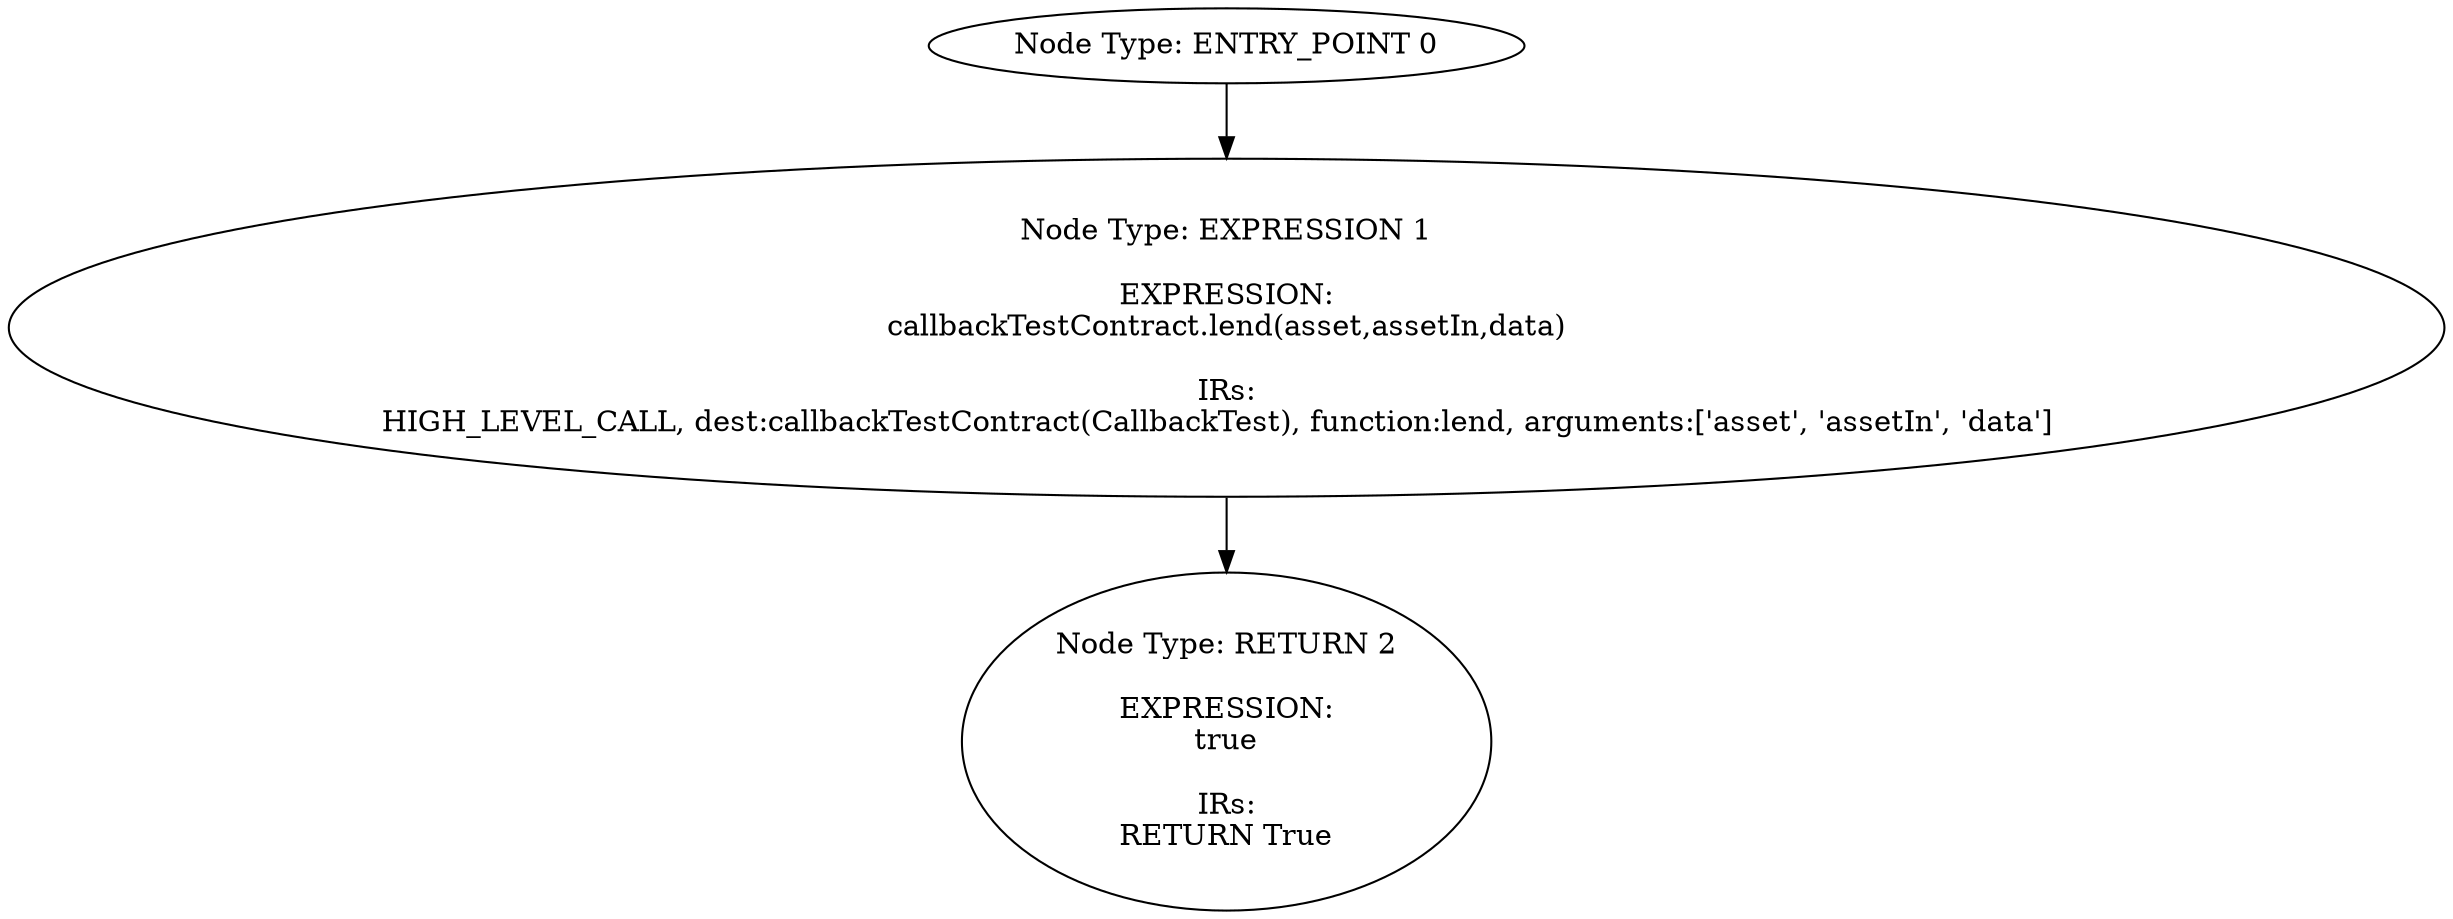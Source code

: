 digraph{
0[label="Node Type: ENTRY_POINT 0
"];
0->1;
1[label="Node Type: EXPRESSION 1

EXPRESSION:
callbackTestContract.lend(asset,assetIn,data)

IRs:
HIGH_LEVEL_CALL, dest:callbackTestContract(CallbackTest), function:lend, arguments:['asset', 'assetIn', 'data']  "];
1->2;
2[label="Node Type: RETURN 2

EXPRESSION:
true

IRs:
RETURN True"];
}

